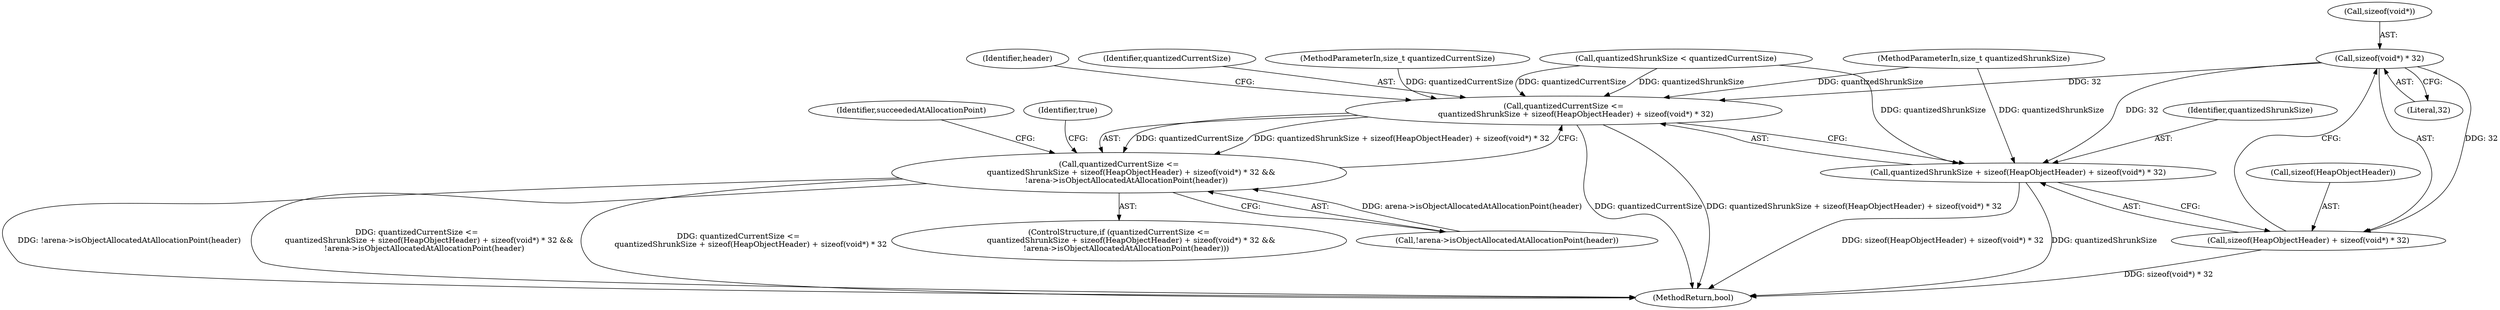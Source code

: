 digraph "0_Chrome_0749ec24fae74ec32d0567eef0e5ec43c84dbcb9_2@API" {
"1000165" [label="(Call,sizeof(void*) * 32)"];
"1000158" [label="(Call,quantizedCurrentSize <=\n          quantizedShrunkSize + sizeof(HeapObjectHeader) + sizeof(void*) * 32)"];
"1000157" [label="(Call,quantizedCurrentSize <=\n          quantizedShrunkSize + sizeof(HeapObjectHeader) + sizeof(void*) * 32 &&\n      !arena->isObjectAllocatedAtAllocationPoint(header))"];
"1000160" [label="(Call,quantizedShrunkSize + sizeof(HeapObjectHeader) + sizeof(void*) * 32)"];
"1000162" [label="(Call,sizeof(HeapObjectHeader) + sizeof(void*) * 32)"];
"1000173" [label="(Identifier,true)"];
"1000161" [label="(Identifier,quantizedShrunkSize)"];
"1000157" [label="(Call,quantizedCurrentSize <=\n          quantizedShrunkSize + sizeof(HeapObjectHeader) + sizeof(void*) * 32 &&\n      !arena->isObjectAllocatedAtAllocationPoint(header))"];
"1000176" [label="(Identifier,succeededAtAllocationPoint)"];
"1000171" [label="(Identifier,header)"];
"1000162" [label="(Call,sizeof(HeapObjectHeader) + sizeof(void*) * 32)"];
"1000166" [label="(Call,sizeof(void*))"];
"1000159" [label="(Identifier,quantizedCurrentSize)"];
"1000163" [label="(Call,sizeof(HeapObjectHeader))"];
"1000168" [label="(Literal,32)"];
"1000160" [label="(Call,quantizedShrunkSize + sizeof(HeapObjectHeader) + sizeof(void*) * 32)"];
"1000115" [label="(Call,quantizedShrunkSize < quantizedCurrentSize)"];
"1000158" [label="(Call,quantizedCurrentSize <=\n          quantizedShrunkSize + sizeof(HeapObjectHeader) + sizeof(void*) * 32)"];
"1000186" [label="(MethodReturn,bool)"];
"1000102" [label="(MethodParameterIn,size_t quantizedCurrentSize)"];
"1000103" [label="(MethodParameterIn,size_t quantizedShrunkSize)"];
"1000165" [label="(Call,sizeof(void*) * 32)"];
"1000156" [label="(ControlStructure,if (quantizedCurrentSize <=\n          quantizedShrunkSize + sizeof(HeapObjectHeader) + sizeof(void*) * 32 &&\n      !arena->isObjectAllocatedAtAllocationPoint(header)))"];
"1000169" [label="(Call,!arena->isObjectAllocatedAtAllocationPoint(header))"];
"1000165" -> "1000162"  [label="AST: "];
"1000165" -> "1000168"  [label="CFG: "];
"1000166" -> "1000165"  [label="AST: "];
"1000168" -> "1000165"  [label="AST: "];
"1000162" -> "1000165"  [label="CFG: "];
"1000165" -> "1000158"  [label="DDG: 32"];
"1000165" -> "1000160"  [label="DDG: 32"];
"1000165" -> "1000162"  [label="DDG: 32"];
"1000158" -> "1000157"  [label="AST: "];
"1000158" -> "1000160"  [label="CFG: "];
"1000159" -> "1000158"  [label="AST: "];
"1000160" -> "1000158"  [label="AST: "];
"1000171" -> "1000158"  [label="CFG: "];
"1000157" -> "1000158"  [label="CFG: "];
"1000158" -> "1000186"  [label="DDG: quantizedCurrentSize"];
"1000158" -> "1000186"  [label="DDG: quantizedShrunkSize + sizeof(HeapObjectHeader) + sizeof(void*) * 32"];
"1000158" -> "1000157"  [label="DDG: quantizedCurrentSize"];
"1000158" -> "1000157"  [label="DDG: quantizedShrunkSize + sizeof(HeapObjectHeader) + sizeof(void*) * 32"];
"1000115" -> "1000158"  [label="DDG: quantizedCurrentSize"];
"1000115" -> "1000158"  [label="DDG: quantizedShrunkSize"];
"1000102" -> "1000158"  [label="DDG: quantizedCurrentSize"];
"1000103" -> "1000158"  [label="DDG: quantizedShrunkSize"];
"1000157" -> "1000156"  [label="AST: "];
"1000157" -> "1000169"  [label="CFG: "];
"1000169" -> "1000157"  [label="AST: "];
"1000173" -> "1000157"  [label="CFG: "];
"1000176" -> "1000157"  [label="CFG: "];
"1000157" -> "1000186"  [label="DDG: !arena->isObjectAllocatedAtAllocationPoint(header)"];
"1000157" -> "1000186"  [label="DDG: quantizedCurrentSize <=\n          quantizedShrunkSize + sizeof(HeapObjectHeader) + sizeof(void*) * 32 &&\n      !arena->isObjectAllocatedAtAllocationPoint(header)"];
"1000157" -> "1000186"  [label="DDG: quantizedCurrentSize <=\n          quantizedShrunkSize + sizeof(HeapObjectHeader) + sizeof(void*) * 32"];
"1000169" -> "1000157"  [label="DDG: arena->isObjectAllocatedAtAllocationPoint(header)"];
"1000160" -> "1000162"  [label="CFG: "];
"1000161" -> "1000160"  [label="AST: "];
"1000162" -> "1000160"  [label="AST: "];
"1000160" -> "1000186"  [label="DDG: sizeof(HeapObjectHeader) + sizeof(void*) * 32"];
"1000160" -> "1000186"  [label="DDG: quantizedShrunkSize"];
"1000115" -> "1000160"  [label="DDG: quantizedShrunkSize"];
"1000103" -> "1000160"  [label="DDG: quantizedShrunkSize"];
"1000163" -> "1000162"  [label="AST: "];
"1000162" -> "1000186"  [label="DDG: sizeof(void*) * 32"];
}
